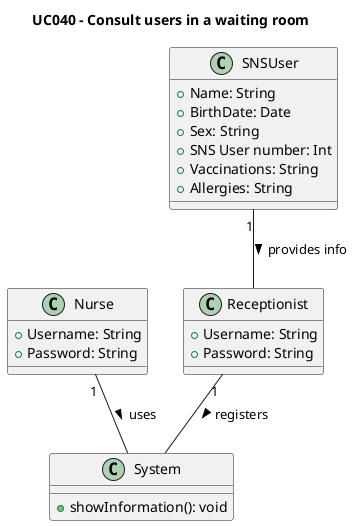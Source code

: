 @startuml
skinparam monochrome false
skinparam shadowing false

title UC040 - Consult users in a waiting room

class Nurse {
    +Username: String
    +Password: String
}

class SNSUser {
    +Name: String
    +BirthDate: Date
    +Sex: String
    +SNS User number: Int
    +Vaccinations: String
    +Allergies: String
}

class Receptionist {
    +Username: String
    +Password: String
}


class System {
    +showInformation(): void
}

' Relationships
Nurse "1" -- System : uses >
Receptionist "1" -- System : registers >
SNSUser "1" -- Receptionist : provides info >


@enduml
